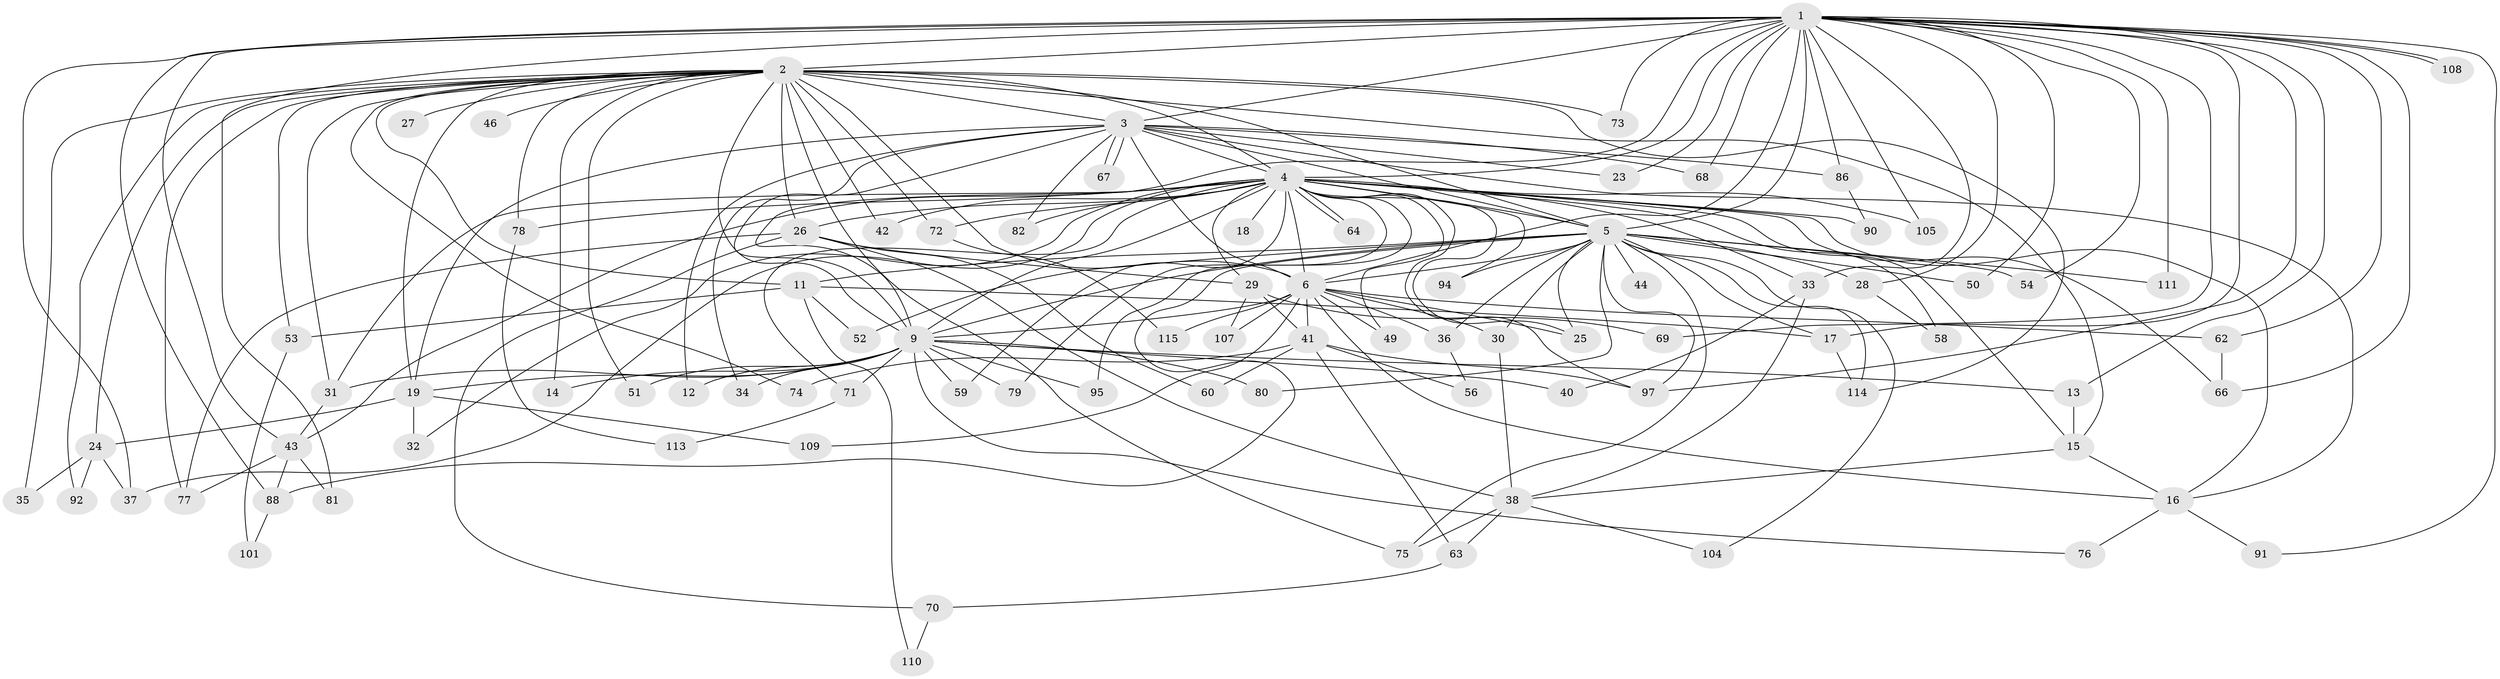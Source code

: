 // original degree distribution, {32: 0.008547008547008548, 15: 0.008547008547008548, 20: 0.008547008547008548, 24: 0.008547008547008548, 19: 0.02564102564102564, 29: 0.008547008547008548, 25: 0.017094017094017096, 7: 0.02564102564102564, 2: 0.5384615384615384, 3: 0.23076923076923078, 5: 0.02564102564102564, 6: 0.017094017094017096, 4: 0.07692307692307693}
// Generated by graph-tools (version 1.1) at 2025/10/02/27/25 16:10:59]
// undirected, 87 vertices, 195 edges
graph export_dot {
graph [start="1"]
  node [color=gray90,style=filled];
  1 [super="+99"];
  2 [super="+7"];
  3 [super="+20"];
  4 [super="+10"];
  5 [super="+8"];
  6 [super="+106"];
  9 [super="+85"];
  11 [super="+45"];
  12;
  13;
  14 [super="+21"];
  15 [super="+55"];
  16 [super="+112"];
  17 [super="+96"];
  18;
  19 [super="+22"];
  23;
  24 [super="+83"];
  25 [super="+103"];
  26 [super="+61"];
  27;
  28;
  29 [super="+39"];
  30 [super="+98"];
  31 [super="+65"];
  32;
  33;
  34;
  35 [super="+48"];
  36;
  37;
  38 [super="+57"];
  40;
  41 [super="+102"];
  42;
  43 [super="+47"];
  44;
  46;
  49;
  50;
  51;
  52;
  53 [super="+89"];
  54;
  56;
  58;
  59;
  60;
  62;
  63;
  64;
  66 [super="+117"];
  67;
  68;
  69;
  70;
  71;
  72;
  73;
  74;
  75 [super="+93"];
  76;
  77 [super="+84"];
  78;
  79;
  80;
  81 [super="+87"];
  82;
  86;
  88 [super="+100"];
  90;
  91;
  92;
  94;
  95;
  97;
  101;
  104;
  105;
  107;
  108;
  109;
  110;
  111;
  113;
  114 [super="+116"];
  115;
  1 -- 2 [weight=2];
  1 -- 3;
  1 -- 4 [weight=2];
  1 -- 5 [weight=2];
  1 -- 6;
  1 -- 9;
  1 -- 13;
  1 -- 23;
  1 -- 28;
  1 -- 33;
  1 -- 37;
  1 -- 43;
  1 -- 50;
  1 -- 54;
  1 -- 62;
  1 -- 66;
  1 -- 68;
  1 -- 69;
  1 -- 73;
  1 -- 81 [weight=2];
  1 -- 86;
  1 -- 88;
  1 -- 91;
  1 -- 108;
  1 -- 108;
  1 -- 111;
  1 -- 97;
  1 -- 105;
  1 -- 17;
  2 -- 3 [weight=2];
  2 -- 4 [weight=4];
  2 -- 5 [weight=4];
  2 -- 6 [weight=2];
  2 -- 9 [weight=2];
  2 -- 24;
  2 -- 26 [weight=2];
  2 -- 42;
  2 -- 73;
  2 -- 75;
  2 -- 11;
  2 -- 72;
  2 -- 74;
  2 -- 14 [weight=2];
  2 -- 15;
  2 -- 78;
  2 -- 27;
  2 -- 92;
  2 -- 31;
  2 -- 35 [weight=2];
  2 -- 46;
  2 -- 114;
  2 -- 51;
  2 -- 53;
  2 -- 19;
  2 -- 77;
  3 -- 4 [weight=2];
  3 -- 5 [weight=2];
  3 -- 6;
  3 -- 9 [weight=2];
  3 -- 12;
  3 -- 16;
  3 -- 19;
  3 -- 23;
  3 -- 34;
  3 -- 67;
  3 -- 67;
  3 -- 68;
  3 -- 82;
  3 -- 86;
  4 -- 5 [weight=4];
  4 -- 6 [weight=2];
  4 -- 9 [weight=3];
  4 -- 16;
  4 -- 18 [weight=2];
  4 -- 32;
  4 -- 37;
  4 -- 42;
  4 -- 43;
  4 -- 49;
  4 -- 58;
  4 -- 64;
  4 -- 64;
  4 -- 78;
  4 -- 82;
  4 -- 90;
  4 -- 71;
  4 -- 72;
  4 -- 79;
  4 -- 25;
  4 -- 26;
  4 -- 29 [weight=2];
  4 -- 94;
  4 -- 95;
  4 -- 33;
  4 -- 97;
  4 -- 105;
  4 -- 59;
  4 -- 31;
  4 -- 15;
  4 -- 66;
  5 -- 6 [weight=2];
  5 -- 9 [weight=2];
  5 -- 11 [weight=2];
  5 -- 17;
  5 -- 25;
  5 -- 28;
  5 -- 36;
  5 -- 44 [weight=2];
  5 -- 54;
  5 -- 80;
  5 -- 94;
  5 -- 111;
  5 -- 88;
  5 -- 30;
  5 -- 97;
  5 -- 104;
  5 -- 50;
  5 -- 114;
  5 -- 52;
  5 -- 75;
  6 -- 9;
  6 -- 30;
  6 -- 36;
  6 -- 41;
  6 -- 49;
  6 -- 62;
  6 -- 107;
  6 -- 109;
  6 -- 115;
  6 -- 16;
  6 -- 25;
  9 -- 12;
  9 -- 13;
  9 -- 14;
  9 -- 19;
  9 -- 31;
  9 -- 34;
  9 -- 40;
  9 -- 51;
  9 -- 59;
  9 -- 71;
  9 -- 76;
  9 -- 79;
  9 -- 80;
  9 -- 95;
  11 -- 17;
  11 -- 52;
  11 -- 53 [weight=2];
  11 -- 110;
  13 -- 15;
  15 -- 38;
  15 -- 16;
  16 -- 76;
  16 -- 91;
  17 -- 114;
  19 -- 24;
  19 -- 32;
  19 -- 109;
  24 -- 35;
  24 -- 92;
  24 -- 37;
  26 -- 29;
  26 -- 60;
  26 -- 77;
  26 -- 70;
  26 -- 38;
  28 -- 58;
  29 -- 69;
  29 -- 41;
  29 -- 107;
  30 -- 38;
  31 -- 43;
  33 -- 38;
  33 -- 40;
  36 -- 56;
  38 -- 104;
  38 -- 75;
  38 -- 63;
  41 -- 56;
  41 -- 60;
  41 -- 63;
  41 -- 74;
  41 -- 97;
  43 -- 81;
  43 -- 88;
  43 -- 77;
  53 -- 101;
  62 -- 66;
  63 -- 70;
  70 -- 110;
  71 -- 113;
  72 -- 115;
  78 -- 113;
  86 -- 90;
  88 -- 101;
}
